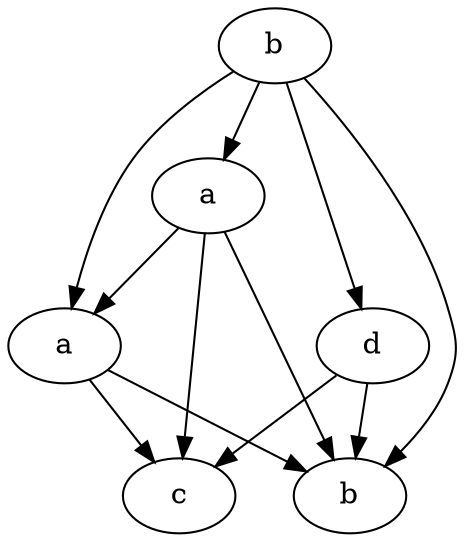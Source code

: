digraph graphname {
a0 [label="a"]
a1 [label="a"]
d0 [label="d"]
c0 [label="c"]
b1 [label="b"]
b0 [label="b"]
b0 -> a0;
b0 -> a1;
b0 -> d0;
b0 -> b1;
a0 -> a1;
a0 -> c0;
a0 -> b1;
a1 -> c0;
a1 -> b1;
d0 -> c0;
d0 -> b1;
}